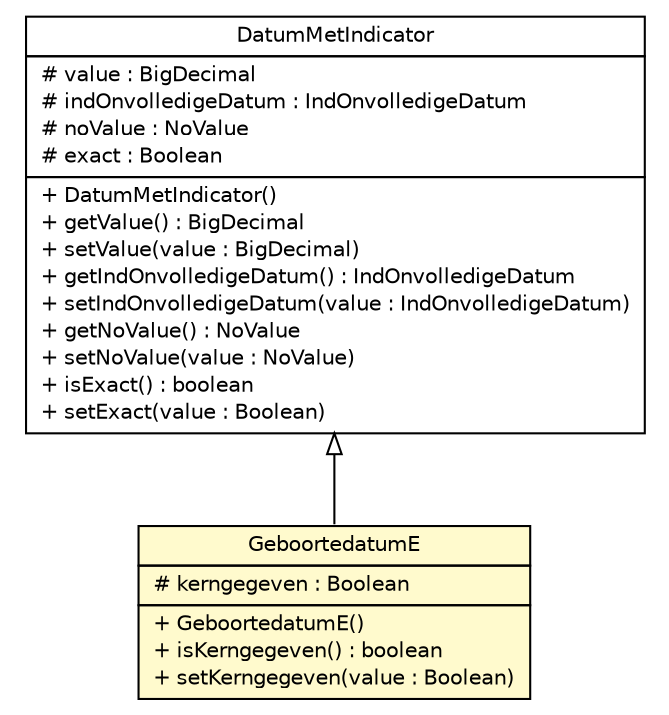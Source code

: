 #!/usr/local/bin/dot
#
# Class diagram 
# Generated by UMLGraph version R5_6-24-gf6e263 (http://www.umlgraph.org/)
#

digraph G {
	edge [fontname="Helvetica",fontsize=10,labelfontname="Helvetica",labelfontsize=10];
	node [fontname="Helvetica",fontsize=10,shape=plaintext];
	nodesep=0.25;
	ranksep=0.5;
	// nl.egem.stuf.sector.bg._0204.GeboortedatumE
	c58299 [label=<<table title="nl.egem.stuf.sector.bg._0204.GeboortedatumE" border="0" cellborder="1" cellspacing="0" cellpadding="2" port="p" bgcolor="lemonChiffon" href="./GeboortedatumE.html">
		<tr><td><table border="0" cellspacing="0" cellpadding="1">
<tr><td align="center" balign="center"> GeboortedatumE </td></tr>
		</table></td></tr>
		<tr><td><table border="0" cellspacing="0" cellpadding="1">
<tr><td align="left" balign="left"> # kerngegeven : Boolean </td></tr>
		</table></td></tr>
		<tr><td><table border="0" cellspacing="0" cellpadding="1">
<tr><td align="left" balign="left"> + GeboortedatumE() </td></tr>
<tr><td align="left" balign="left"> + isKerngegeven() : boolean </td></tr>
<tr><td align="left" balign="left"> + setKerngegeven(value : Boolean) </td></tr>
		</table></td></tr>
		</table>>, URL="./GeboortedatumE.html", fontname="Helvetica", fontcolor="black", fontsize=10.0];
	// nl.egem.stuf.stuf0204.DatumMetIndicator
	c58701 [label=<<table title="nl.egem.stuf.stuf0204.DatumMetIndicator" border="0" cellborder="1" cellspacing="0" cellpadding="2" port="p" href="../../../stuf0204/DatumMetIndicator.html">
		<tr><td><table border="0" cellspacing="0" cellpadding="1">
<tr><td align="center" balign="center"> DatumMetIndicator </td></tr>
		</table></td></tr>
		<tr><td><table border="0" cellspacing="0" cellpadding="1">
<tr><td align="left" balign="left"> # value : BigDecimal </td></tr>
<tr><td align="left" balign="left"> # indOnvolledigeDatum : IndOnvolledigeDatum </td></tr>
<tr><td align="left" balign="left"> # noValue : NoValue </td></tr>
<tr><td align="left" balign="left"> # exact : Boolean </td></tr>
		</table></td></tr>
		<tr><td><table border="0" cellspacing="0" cellpadding="1">
<tr><td align="left" balign="left"> + DatumMetIndicator() </td></tr>
<tr><td align="left" balign="left"> + getValue() : BigDecimal </td></tr>
<tr><td align="left" balign="left"> + setValue(value : BigDecimal) </td></tr>
<tr><td align="left" balign="left"> + getIndOnvolledigeDatum() : IndOnvolledigeDatum </td></tr>
<tr><td align="left" balign="left"> + setIndOnvolledigeDatum(value : IndOnvolledigeDatum) </td></tr>
<tr><td align="left" balign="left"> + getNoValue() : NoValue </td></tr>
<tr><td align="left" balign="left"> + setNoValue(value : NoValue) </td></tr>
<tr><td align="left" balign="left"> + isExact() : boolean </td></tr>
<tr><td align="left" balign="left"> + setExact(value : Boolean) </td></tr>
		</table></td></tr>
		</table>>, URL="../../../stuf0204/DatumMetIndicator.html", fontname="Helvetica", fontcolor="black", fontsize=10.0];
	//nl.egem.stuf.sector.bg._0204.GeboortedatumE extends nl.egem.stuf.stuf0204.DatumMetIndicator
	c58701:p -> c58299:p [dir=back,arrowtail=empty];
}


